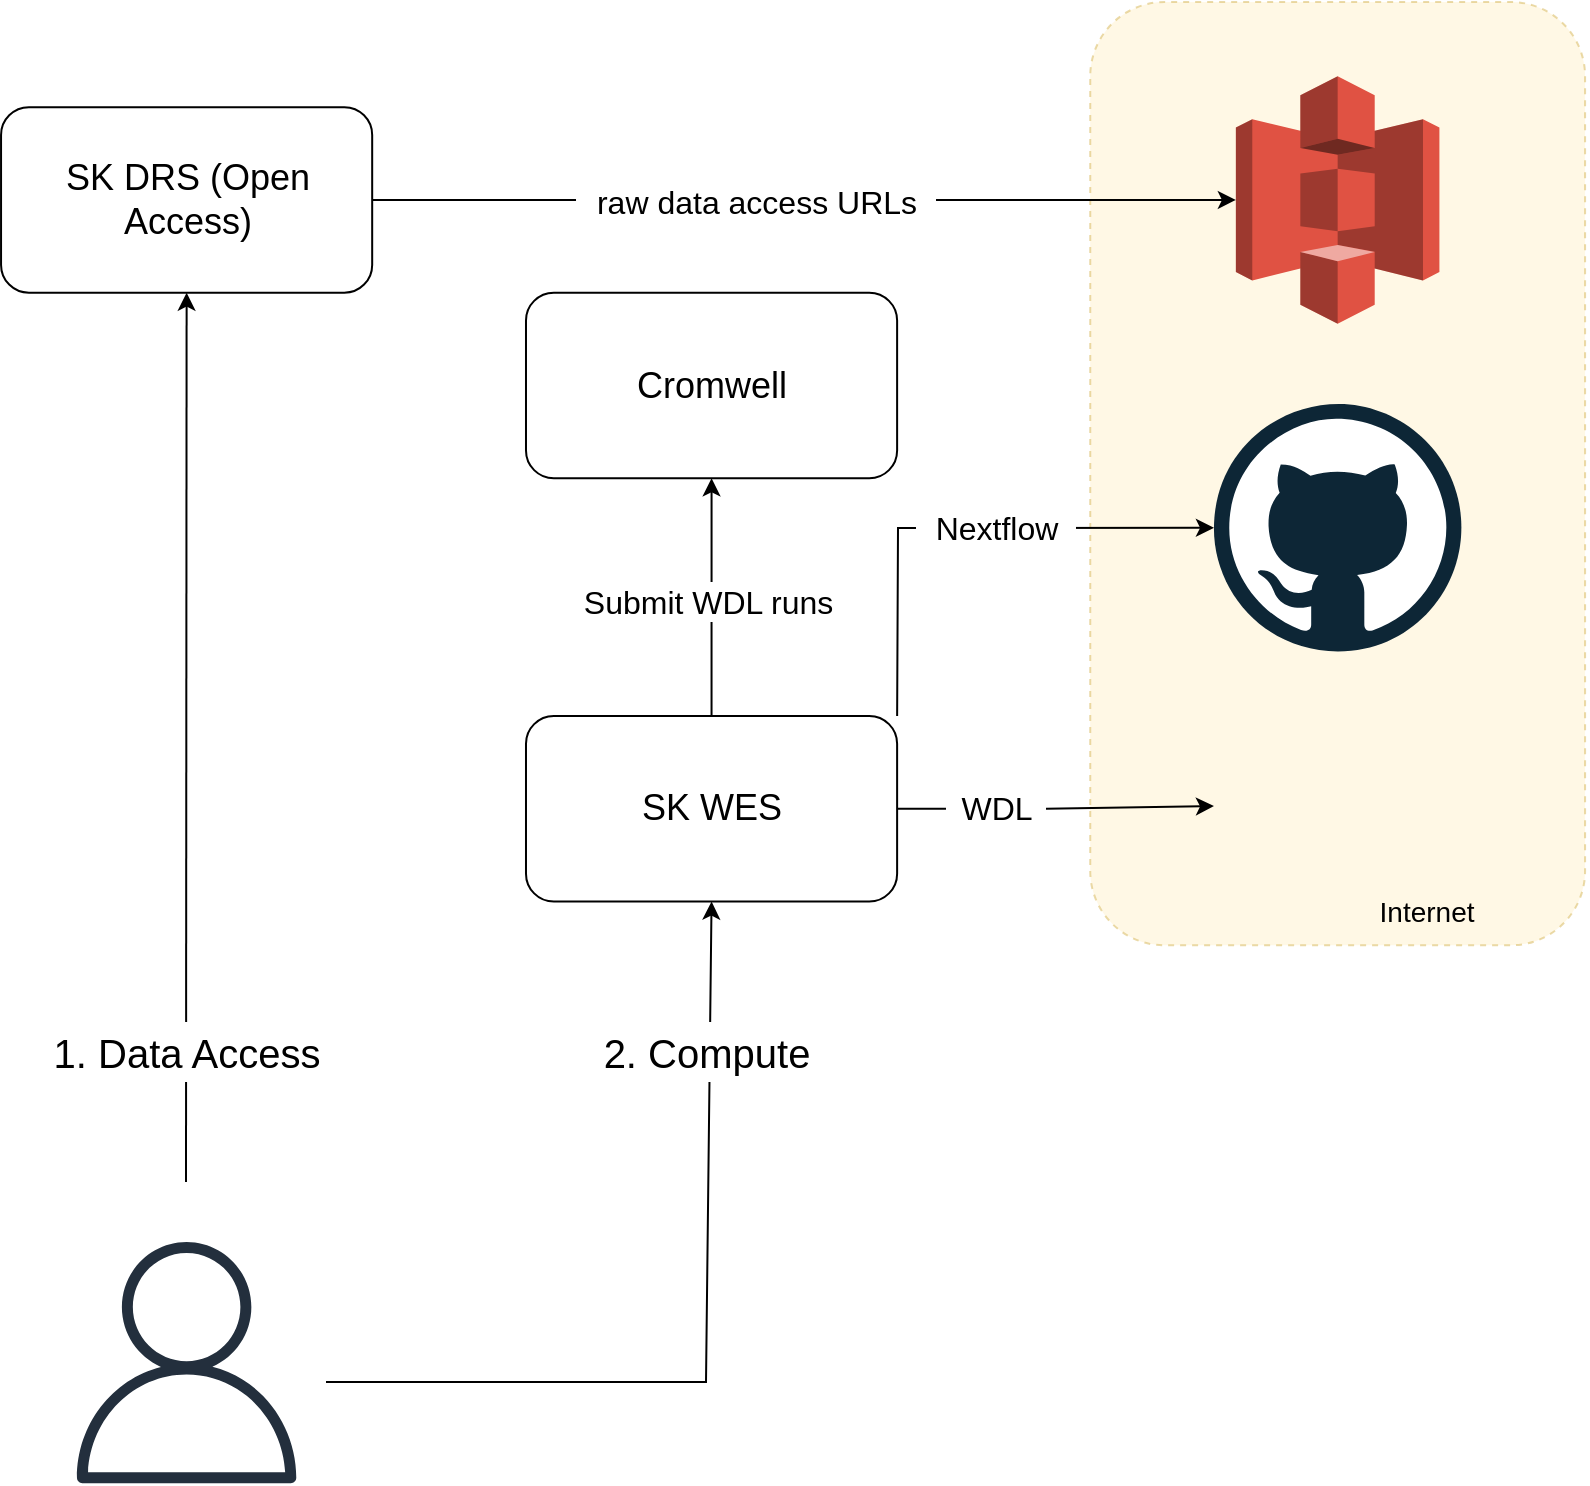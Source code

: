 <mxfile version="17.5.0" type="device"><diagram id="70Oa2Owza3TbunCM468h" name="Page-1"><mxGraphModel dx="815" dy="683" grid="1" gridSize="10" guides="1" tooltips="1" connect="1" arrows="1" fold="1" page="1" pageScale="1" pageWidth="850" pageHeight="1100" math="0" shadow="0"><root><mxCell id="0"/><mxCell id="1" parent="0"/><mxCell id="JYwlAG9l2QcL__t_Z_RH-4" value="" style="rounded=1;whiteSpace=wrap;html=1;rotation=90;dashed=1;fillColor=#fff2cc;strokeColor=#d6b656;opacity=50;" parent="1" vertex="1"><mxGeometry x="1630.005" y="142.113" width="471.649" height="247.423" as="geometry"/></mxCell><mxCell id="JYwlAG9l2QcL__t_Z_RH-1" value="&lt;font style=&quot;font-size: 18px&quot;&gt;SK DRS (Open Access)&lt;/font&gt;" style="rounded=1;whiteSpace=wrap;html=1;" parent="1" vertex="1"><mxGeometry x="1197.525" y="82.577" width="185.567" height="92.784" as="geometry"/></mxCell><mxCell id="JYwlAG9l2QcL__t_Z_RH-3" value="" style="outlineConnect=0;dashed=0;verticalLabelPosition=bottom;verticalAlign=top;align=center;html=1;shape=mxgraph.aws3.s3;fillColor=#E05243;gradientColor=none;" parent="1" vertex="1"><mxGeometry x="1814.937" y="67.113" width="101.768" height="123.711" as="geometry"/></mxCell><mxCell id="JYwlAG9l2QcL__t_Z_RH-18" value="" style="dashed=0;outlineConnect=0;html=1;align=center;labelPosition=center;verticalLabelPosition=bottom;verticalAlign=top;shape=mxgraph.weblogos.github;fillColor=default;" parent="1" vertex="1"><mxGeometry x="1803.973" y="231.031" width="123.711" height="123.711" as="geometry"/></mxCell><mxCell id="JYwlAG9l2QcL__t_Z_RH-19" value="" style="shape=image;verticalLabelPosition=bottom;labelBackgroundColor=default;verticalAlign=top;aspect=fixed;imageAspect=0;image=https://gui.dockstore.org/2.9-3c3fea0/assets/images/dockstore/dockstore.png;" parent="1" vertex="1"><mxGeometry x="1803.973" y="370.206" width="123.711" height="123.711" as="geometry"/></mxCell><mxCell id="JYwlAG9l2QcL__t_Z_RH-20" value="&lt;font style=&quot;font-size: 18px&quot;&gt;SK WES&lt;/font&gt;" style="rounded=1;whiteSpace=wrap;html=1;" parent="1" vertex="1"><mxGeometry x="1459.997" y="387.0" width="185.567" height="92.784" as="geometry"/></mxCell><mxCell id="JYwlAG9l2QcL__t_Z_RH-22" value="" style="sketch=0;outlineConnect=0;fontColor=#232F3E;gradientColor=none;fillColor=#232F3D;strokeColor=none;dashed=0;verticalLabelPosition=bottom;verticalAlign=top;align=center;html=1;fontSize=12;fontStyle=0;aspect=fixed;pointerEvents=1;shape=mxgraph.aws4.user;" parent="1" vertex="1"><mxGeometry x="1230.0" y="650.001" width="120.618" height="120.618" as="geometry"/></mxCell><mxCell id="JYwlAG9l2QcL__t_Z_RH-26" value="" style="endArrow=classic;startArrow=none;html=1;rounded=0;entryX=0;entryY=0.5;entryDx=0;entryDy=0;entryPerimeter=0;exitX=1;exitY=0.5;exitDx=0;exitDy=0;startFill=0;" parent="1" source="JYwlAG9l2QcL__t_Z_RH-1" target="JYwlAG9l2QcL__t_Z_RH-3" edge="1"><mxGeometry width="50" height="50" relative="1" as="geometry"><mxPoint x="1372.472" y="-257.629" as="sourcePoint"/><mxPoint x="1449.792" y="-334.948" as="targetPoint"/></mxGeometry></mxCell><mxCell id="JYwlAG9l2QcL__t_Z_RH-31" value="&lt;font style=&quot;font-size: 16px&quot;&gt;raw data access URLs&lt;/font&gt;" style="text;html=1;resizable=0;autosize=1;align=center;verticalAlign=middle;points=[];fillColor=default;strokeColor=none;rounded=0;" parent="1" vertex="1"><mxGeometry x="1485.007" y="119.965" width="180" height="20" as="geometry"/></mxCell><mxCell id="JYwlAG9l2QcL__t_Z_RH-46" value="&lt;font style=&quot;font-size: 14px&quot;&gt;Internet&lt;/font&gt;" style="text;html=1;resizable=0;autosize=1;align=center;verticalAlign=middle;points=[];fillColor=none;strokeColor=none;rounded=0;" parent="1" vertex="1"><mxGeometry x="1879.746" y="475.361" width="60" height="20" as="geometry"/></mxCell><mxCell id="sNsaj7_GqBRR7WuES0fc-1" value="" style="endArrow=classic;html=1;rounded=0;entryX=0.5;entryY=1;entryDx=0;entryDy=0;" parent="1" target="JYwlAG9l2QcL__t_Z_RH-20" edge="1"><mxGeometry width="50" height="50" relative="1" as="geometry"><mxPoint x="1360" y="720" as="sourcePoint"/><mxPoint x="1410" y="670" as="targetPoint"/><Array as="points"><mxPoint x="1550" y="720"/></Array></mxGeometry></mxCell><mxCell id="sNsaj7_GqBRR7WuES0fc-2" value="" style="endArrow=classic;html=1;rounded=0;exitX=1;exitY=0;exitDx=0;exitDy=0;" parent="1" source="JYwlAG9l2QcL__t_Z_RH-20" target="JYwlAG9l2QcL__t_Z_RH-18" edge="1"><mxGeometry width="50" height="50" relative="1" as="geometry"><mxPoint x="1480" y="317.89" as="sourcePoint"/><mxPoint x="1530" y="267.89" as="targetPoint"/><Array as="points"><mxPoint x="1646" y="293"/></Array></mxGeometry></mxCell><mxCell id="sNsaj7_GqBRR7WuES0fc-3" value="" style="endArrow=classic;html=1;rounded=0;entryX=0;entryY=0.5;entryDx=0;entryDy=0;exitX=1;exitY=0.5;exitDx=0;exitDy=0;startArrow=none;" parent="1" source="sNsaj7_GqBRR7WuES0fc-10" target="JYwlAG9l2QcL__t_Z_RH-19" edge="1"><mxGeometry width="50" height="50" relative="1" as="geometry"><mxPoint x="1645.56" y="590" as="sourcePoint"/><mxPoint x="1695.56" y="540" as="targetPoint"/></mxGeometry></mxCell><mxCell id="sNsaj7_GqBRR7WuES0fc-5" value="" style="endArrow=classic;html=1;rounded=0;entryX=0.5;entryY=1;entryDx=0;entryDy=0;" parent="1" target="JYwlAG9l2QcL__t_Z_RH-1" edge="1"><mxGeometry width="50" height="50" relative="1" as="geometry"><mxPoint x="1290" y="620" as="sourcePoint"/><mxPoint x="1440" y="430" as="targetPoint"/></mxGeometry></mxCell><mxCell id="JYwlAG9l2QcL__t_Z_RH-42" value="1. Data Access" style="text;html=1;resizable=0;autosize=1;align=center;verticalAlign=middle;points=[];fillColor=default;strokeColor=none;rounded=0;fontSize=20;" parent="1" vertex="1"><mxGeometry x="1215.305" y="540.001" width="150" height="30" as="geometry"/></mxCell><mxCell id="sNsaj7_GqBRR7WuES0fc-6" value="2. Compute" style="text;html=1;resizable=0;autosize=1;align=center;verticalAlign=middle;points=[];fillColor=default;strokeColor=none;rounded=0;fontSize=20;" parent="1" vertex="1"><mxGeometry x="1490.005" y="540.001" width="120" height="30" as="geometry"/></mxCell><mxCell id="sNsaj7_GqBRR7WuES0fc-7" value="&lt;font style=&quot;font-size: 16px&quot;&gt;Nextflow&lt;/font&gt;" style="text;html=1;resizable=0;autosize=1;align=center;verticalAlign=middle;points=[];fillColor=default;strokeColor=none;rounded=0;" parent="1" vertex="1"><mxGeometry x="1654.997" y="282.885" width="80" height="20" as="geometry"/></mxCell><mxCell id="sNsaj7_GqBRR7WuES0fc-10" value="&lt;font style=&quot;font-size: 16px&quot;&gt;WDL&lt;/font&gt;" style="text;html=1;resizable=0;autosize=1;align=center;verticalAlign=middle;points=[];fillColor=default;strokeColor=none;rounded=0;" parent="1" vertex="1"><mxGeometry x="1669.997" y="423.395" width="50" height="20" as="geometry"/></mxCell><mxCell id="sNsaj7_GqBRR7WuES0fc-11" value="" style="endArrow=none;html=1;rounded=0;entryX=0;entryY=0.5;entryDx=0;entryDy=0;exitX=1;exitY=0.5;exitDx=0;exitDy=0;" parent="1" source="JYwlAG9l2QcL__t_Z_RH-20" target="sNsaj7_GqBRR7WuES0fc-10" edge="1"><mxGeometry width="50" height="50" relative="1" as="geometry"><mxPoint x="1645.564" y="433.392" as="sourcePoint"/><mxPoint x="1803.973" y="432.062" as="targetPoint"/></mxGeometry></mxCell><mxCell id="2sgeX0ZMbWAya_aL6tfz-1" value="&lt;font style=&quot;font-size: 18px&quot;&gt;Cromwell&lt;/font&gt;" style="rounded=1;whiteSpace=wrap;html=1;" vertex="1" parent="1"><mxGeometry x="1459.997" y="175.36" width="185.567" height="92.784" as="geometry"/></mxCell><mxCell id="2sgeX0ZMbWAya_aL6tfz-2" value="" style="endArrow=classic;html=1;rounded=0;entryX=0.5;entryY=1;entryDx=0;entryDy=0;exitX=0.5;exitY=0;exitDx=0;exitDy=0;startArrow=none;" edge="1" parent="1" source="2sgeX0ZMbWAya_aL6tfz-3" target="2sgeX0ZMbWAya_aL6tfz-1"><mxGeometry width="50" height="50" relative="1" as="geometry"><mxPoint x="1525" y="350" as="sourcePoint"/><mxPoint x="1575" y="300" as="targetPoint"/></mxGeometry></mxCell><mxCell id="2sgeX0ZMbWAya_aL6tfz-3" value="&lt;font style=&quot;font-size: 16px&quot;&gt;Submit WDL runs&amp;nbsp;&lt;/font&gt;" style="text;html=1;resizable=0;autosize=1;align=center;verticalAlign=middle;points=[];fillColor=default;strokeColor=none;rounded=0;" vertex="1" parent="1"><mxGeometry x="1482.777" y="319.995" width="140" height="20" as="geometry"/></mxCell><mxCell id="2sgeX0ZMbWAya_aL6tfz-4" value="" style="endArrow=none;html=1;rounded=0;entryX=0.5;entryY=1;entryDx=0;entryDy=0;exitX=0.5;exitY=0;exitDx=0;exitDy=0;" edge="1" parent="1" source="JYwlAG9l2QcL__t_Z_RH-20" target="2sgeX0ZMbWAya_aL6tfz-3"><mxGeometry width="50" height="50" relative="1" as="geometry"><mxPoint x="1552.781" y="387.0" as="sourcePoint"/><mxPoint x="1552.781" y="268.144" as="targetPoint"/></mxGeometry></mxCell></root></mxGraphModel></diagram></mxfile>